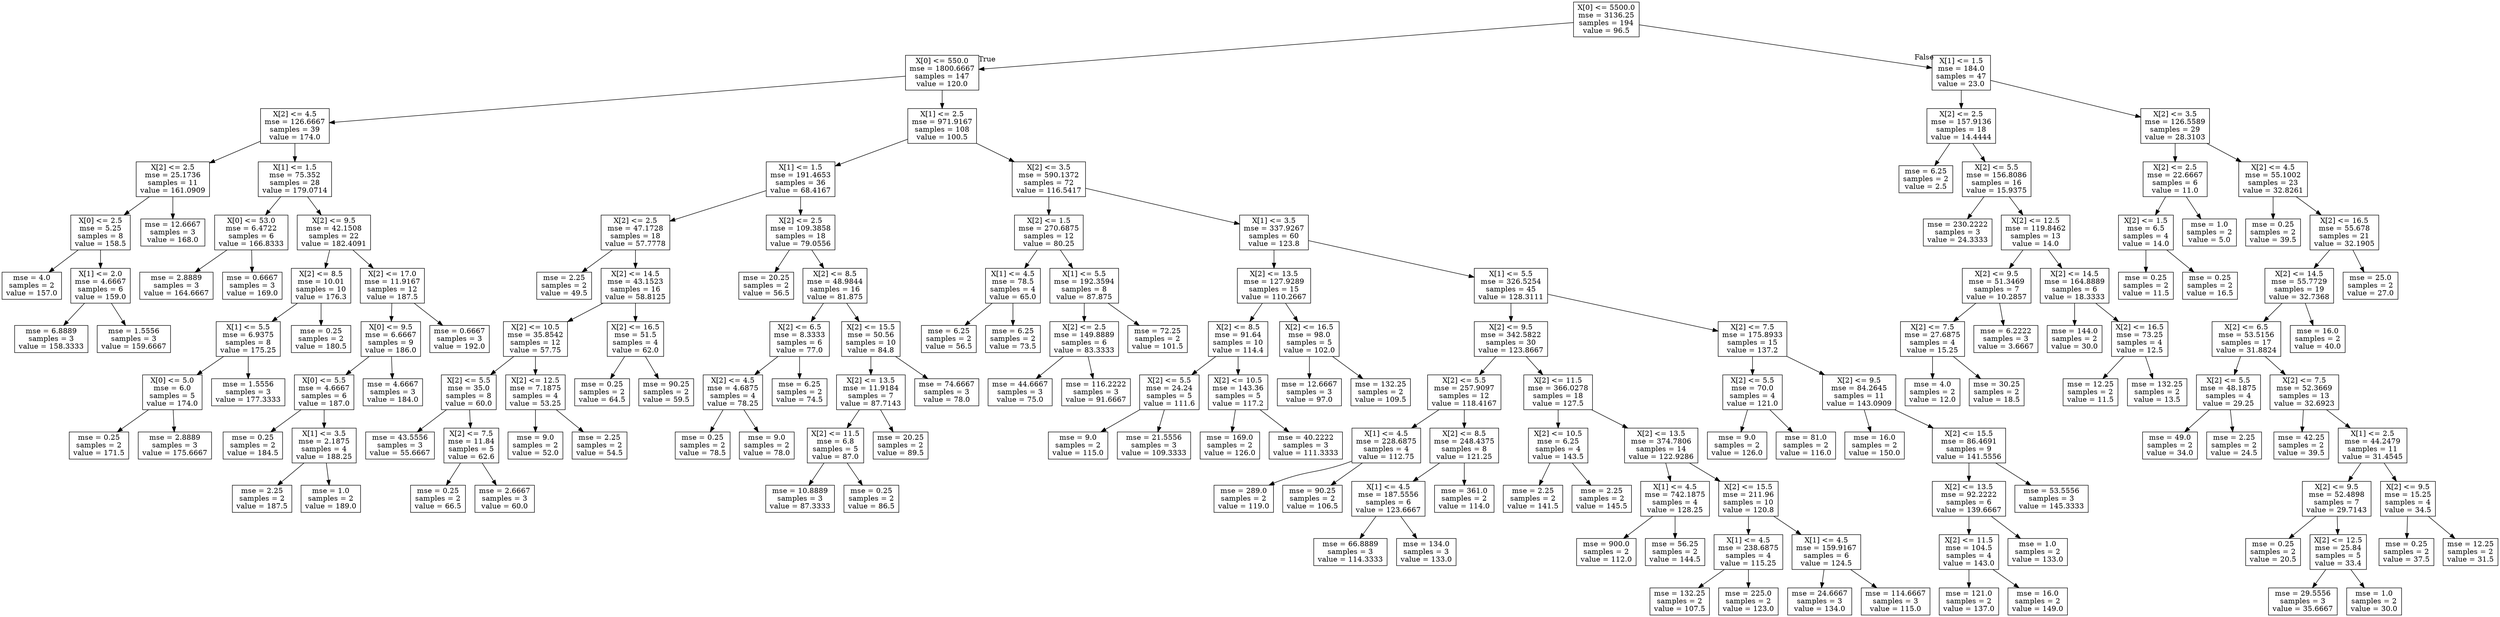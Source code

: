 digraph Tree {
node [shape=box] ;
0 [label="X[0] <= 5500.0\nmse = 3136.25\nsamples = 194\nvalue = 96.5"] ;
1 [label="X[0] <= 550.0\nmse = 1800.6667\nsamples = 147\nvalue = 120.0"] ;
0 -> 1 [labeldistance=2.5, labelangle=45, headlabel="True"] ;
2 [label="X[2] <= 4.5\nmse = 126.6667\nsamples = 39\nvalue = 174.0"] ;
1 -> 2 ;
3 [label="X[2] <= 2.5\nmse = 25.1736\nsamples = 11\nvalue = 161.0909"] ;
2 -> 3 ;
4 [label="X[0] <= 2.5\nmse = 5.25\nsamples = 8\nvalue = 158.5"] ;
3 -> 4 ;
5 [label="mse = 4.0\nsamples = 2\nvalue = 157.0"] ;
4 -> 5 ;
6 [label="X[1] <= 2.0\nmse = 4.6667\nsamples = 6\nvalue = 159.0"] ;
4 -> 6 ;
7 [label="mse = 6.8889\nsamples = 3\nvalue = 158.3333"] ;
6 -> 7 ;
8 [label="mse = 1.5556\nsamples = 3\nvalue = 159.6667"] ;
6 -> 8 ;
9 [label="mse = 12.6667\nsamples = 3\nvalue = 168.0"] ;
3 -> 9 ;
10 [label="X[1] <= 1.5\nmse = 75.352\nsamples = 28\nvalue = 179.0714"] ;
2 -> 10 ;
11 [label="X[0] <= 53.0\nmse = 6.4722\nsamples = 6\nvalue = 166.8333"] ;
10 -> 11 ;
12 [label="mse = 2.8889\nsamples = 3\nvalue = 164.6667"] ;
11 -> 12 ;
13 [label="mse = 0.6667\nsamples = 3\nvalue = 169.0"] ;
11 -> 13 ;
14 [label="X[2] <= 9.5\nmse = 42.1508\nsamples = 22\nvalue = 182.4091"] ;
10 -> 14 ;
15 [label="X[2] <= 8.5\nmse = 10.01\nsamples = 10\nvalue = 176.3"] ;
14 -> 15 ;
16 [label="X[1] <= 5.5\nmse = 6.9375\nsamples = 8\nvalue = 175.25"] ;
15 -> 16 ;
17 [label="X[0] <= 5.0\nmse = 6.0\nsamples = 5\nvalue = 174.0"] ;
16 -> 17 ;
18 [label="mse = 0.25\nsamples = 2\nvalue = 171.5"] ;
17 -> 18 ;
19 [label="mse = 2.8889\nsamples = 3\nvalue = 175.6667"] ;
17 -> 19 ;
20 [label="mse = 1.5556\nsamples = 3\nvalue = 177.3333"] ;
16 -> 20 ;
21 [label="mse = 0.25\nsamples = 2\nvalue = 180.5"] ;
15 -> 21 ;
22 [label="X[2] <= 17.0\nmse = 11.9167\nsamples = 12\nvalue = 187.5"] ;
14 -> 22 ;
23 [label="X[0] <= 9.5\nmse = 6.6667\nsamples = 9\nvalue = 186.0"] ;
22 -> 23 ;
24 [label="X[0] <= 5.5\nmse = 4.6667\nsamples = 6\nvalue = 187.0"] ;
23 -> 24 ;
25 [label="mse = 0.25\nsamples = 2\nvalue = 184.5"] ;
24 -> 25 ;
26 [label="X[1] <= 3.5\nmse = 2.1875\nsamples = 4\nvalue = 188.25"] ;
24 -> 26 ;
27 [label="mse = 2.25\nsamples = 2\nvalue = 187.5"] ;
26 -> 27 ;
28 [label="mse = 1.0\nsamples = 2\nvalue = 189.0"] ;
26 -> 28 ;
29 [label="mse = 4.6667\nsamples = 3\nvalue = 184.0"] ;
23 -> 29 ;
30 [label="mse = 0.6667\nsamples = 3\nvalue = 192.0"] ;
22 -> 30 ;
31 [label="X[1] <= 2.5\nmse = 971.9167\nsamples = 108\nvalue = 100.5"] ;
1 -> 31 ;
32 [label="X[1] <= 1.5\nmse = 191.4653\nsamples = 36\nvalue = 68.4167"] ;
31 -> 32 ;
33 [label="X[2] <= 2.5\nmse = 47.1728\nsamples = 18\nvalue = 57.7778"] ;
32 -> 33 ;
34 [label="mse = 2.25\nsamples = 2\nvalue = 49.5"] ;
33 -> 34 ;
35 [label="X[2] <= 14.5\nmse = 43.1523\nsamples = 16\nvalue = 58.8125"] ;
33 -> 35 ;
36 [label="X[2] <= 10.5\nmse = 35.8542\nsamples = 12\nvalue = 57.75"] ;
35 -> 36 ;
37 [label="X[2] <= 5.5\nmse = 35.0\nsamples = 8\nvalue = 60.0"] ;
36 -> 37 ;
38 [label="mse = 43.5556\nsamples = 3\nvalue = 55.6667"] ;
37 -> 38 ;
39 [label="X[2] <= 7.5\nmse = 11.84\nsamples = 5\nvalue = 62.6"] ;
37 -> 39 ;
40 [label="mse = 0.25\nsamples = 2\nvalue = 66.5"] ;
39 -> 40 ;
41 [label="mse = 2.6667\nsamples = 3\nvalue = 60.0"] ;
39 -> 41 ;
42 [label="X[2] <= 12.5\nmse = 7.1875\nsamples = 4\nvalue = 53.25"] ;
36 -> 42 ;
43 [label="mse = 9.0\nsamples = 2\nvalue = 52.0"] ;
42 -> 43 ;
44 [label="mse = 2.25\nsamples = 2\nvalue = 54.5"] ;
42 -> 44 ;
45 [label="X[2] <= 16.5\nmse = 51.5\nsamples = 4\nvalue = 62.0"] ;
35 -> 45 ;
46 [label="mse = 0.25\nsamples = 2\nvalue = 64.5"] ;
45 -> 46 ;
47 [label="mse = 90.25\nsamples = 2\nvalue = 59.5"] ;
45 -> 47 ;
48 [label="X[2] <= 2.5\nmse = 109.3858\nsamples = 18\nvalue = 79.0556"] ;
32 -> 48 ;
49 [label="mse = 20.25\nsamples = 2\nvalue = 56.5"] ;
48 -> 49 ;
50 [label="X[2] <= 8.5\nmse = 48.9844\nsamples = 16\nvalue = 81.875"] ;
48 -> 50 ;
51 [label="X[2] <= 6.5\nmse = 8.3333\nsamples = 6\nvalue = 77.0"] ;
50 -> 51 ;
52 [label="X[2] <= 4.5\nmse = 4.6875\nsamples = 4\nvalue = 78.25"] ;
51 -> 52 ;
53 [label="mse = 0.25\nsamples = 2\nvalue = 78.5"] ;
52 -> 53 ;
54 [label="mse = 9.0\nsamples = 2\nvalue = 78.0"] ;
52 -> 54 ;
55 [label="mse = 6.25\nsamples = 2\nvalue = 74.5"] ;
51 -> 55 ;
56 [label="X[2] <= 15.5\nmse = 50.56\nsamples = 10\nvalue = 84.8"] ;
50 -> 56 ;
57 [label="X[2] <= 13.5\nmse = 11.9184\nsamples = 7\nvalue = 87.7143"] ;
56 -> 57 ;
58 [label="X[2] <= 11.5\nmse = 6.8\nsamples = 5\nvalue = 87.0"] ;
57 -> 58 ;
59 [label="mse = 10.8889\nsamples = 3\nvalue = 87.3333"] ;
58 -> 59 ;
60 [label="mse = 0.25\nsamples = 2\nvalue = 86.5"] ;
58 -> 60 ;
61 [label="mse = 20.25\nsamples = 2\nvalue = 89.5"] ;
57 -> 61 ;
62 [label="mse = 74.6667\nsamples = 3\nvalue = 78.0"] ;
56 -> 62 ;
63 [label="X[2] <= 3.5\nmse = 590.1372\nsamples = 72\nvalue = 116.5417"] ;
31 -> 63 ;
64 [label="X[2] <= 1.5\nmse = 270.6875\nsamples = 12\nvalue = 80.25"] ;
63 -> 64 ;
65 [label="X[1] <= 4.5\nmse = 78.5\nsamples = 4\nvalue = 65.0"] ;
64 -> 65 ;
66 [label="mse = 6.25\nsamples = 2\nvalue = 56.5"] ;
65 -> 66 ;
67 [label="mse = 6.25\nsamples = 2\nvalue = 73.5"] ;
65 -> 67 ;
68 [label="X[1] <= 5.5\nmse = 192.3594\nsamples = 8\nvalue = 87.875"] ;
64 -> 68 ;
69 [label="X[2] <= 2.5\nmse = 149.8889\nsamples = 6\nvalue = 83.3333"] ;
68 -> 69 ;
70 [label="mse = 44.6667\nsamples = 3\nvalue = 75.0"] ;
69 -> 70 ;
71 [label="mse = 116.2222\nsamples = 3\nvalue = 91.6667"] ;
69 -> 71 ;
72 [label="mse = 72.25\nsamples = 2\nvalue = 101.5"] ;
68 -> 72 ;
73 [label="X[1] <= 3.5\nmse = 337.9267\nsamples = 60\nvalue = 123.8"] ;
63 -> 73 ;
74 [label="X[2] <= 13.5\nmse = 127.9289\nsamples = 15\nvalue = 110.2667"] ;
73 -> 74 ;
75 [label="X[2] <= 8.5\nmse = 91.64\nsamples = 10\nvalue = 114.4"] ;
74 -> 75 ;
76 [label="X[2] <= 5.5\nmse = 24.24\nsamples = 5\nvalue = 111.6"] ;
75 -> 76 ;
77 [label="mse = 9.0\nsamples = 2\nvalue = 115.0"] ;
76 -> 77 ;
78 [label="mse = 21.5556\nsamples = 3\nvalue = 109.3333"] ;
76 -> 78 ;
79 [label="X[2] <= 10.5\nmse = 143.36\nsamples = 5\nvalue = 117.2"] ;
75 -> 79 ;
80 [label="mse = 169.0\nsamples = 2\nvalue = 126.0"] ;
79 -> 80 ;
81 [label="mse = 40.2222\nsamples = 3\nvalue = 111.3333"] ;
79 -> 81 ;
82 [label="X[2] <= 16.5\nmse = 98.0\nsamples = 5\nvalue = 102.0"] ;
74 -> 82 ;
83 [label="mse = 12.6667\nsamples = 3\nvalue = 97.0"] ;
82 -> 83 ;
84 [label="mse = 132.25\nsamples = 2\nvalue = 109.5"] ;
82 -> 84 ;
85 [label="X[1] <= 5.5\nmse = 326.5254\nsamples = 45\nvalue = 128.3111"] ;
73 -> 85 ;
86 [label="X[2] <= 9.5\nmse = 342.5822\nsamples = 30\nvalue = 123.8667"] ;
85 -> 86 ;
87 [label="X[2] <= 5.5\nmse = 257.9097\nsamples = 12\nvalue = 118.4167"] ;
86 -> 87 ;
88 [label="X[1] <= 4.5\nmse = 228.6875\nsamples = 4\nvalue = 112.75"] ;
87 -> 88 ;
89 [label="mse = 289.0\nsamples = 2\nvalue = 119.0"] ;
88 -> 89 ;
90 [label="mse = 90.25\nsamples = 2\nvalue = 106.5"] ;
88 -> 90 ;
91 [label="X[2] <= 8.5\nmse = 248.4375\nsamples = 8\nvalue = 121.25"] ;
87 -> 91 ;
92 [label="X[1] <= 4.5\nmse = 187.5556\nsamples = 6\nvalue = 123.6667"] ;
91 -> 92 ;
93 [label="mse = 66.8889\nsamples = 3\nvalue = 114.3333"] ;
92 -> 93 ;
94 [label="mse = 134.0\nsamples = 3\nvalue = 133.0"] ;
92 -> 94 ;
95 [label="mse = 361.0\nsamples = 2\nvalue = 114.0"] ;
91 -> 95 ;
96 [label="X[2] <= 11.5\nmse = 366.0278\nsamples = 18\nvalue = 127.5"] ;
86 -> 96 ;
97 [label="X[2] <= 10.5\nmse = 6.25\nsamples = 4\nvalue = 143.5"] ;
96 -> 97 ;
98 [label="mse = 2.25\nsamples = 2\nvalue = 141.5"] ;
97 -> 98 ;
99 [label="mse = 2.25\nsamples = 2\nvalue = 145.5"] ;
97 -> 99 ;
100 [label="X[2] <= 13.5\nmse = 374.7806\nsamples = 14\nvalue = 122.9286"] ;
96 -> 100 ;
101 [label="X[1] <= 4.5\nmse = 742.1875\nsamples = 4\nvalue = 128.25"] ;
100 -> 101 ;
102 [label="mse = 900.0\nsamples = 2\nvalue = 112.0"] ;
101 -> 102 ;
103 [label="mse = 56.25\nsamples = 2\nvalue = 144.5"] ;
101 -> 103 ;
104 [label="X[2] <= 15.5\nmse = 211.96\nsamples = 10\nvalue = 120.8"] ;
100 -> 104 ;
105 [label="X[1] <= 4.5\nmse = 238.6875\nsamples = 4\nvalue = 115.25"] ;
104 -> 105 ;
106 [label="mse = 132.25\nsamples = 2\nvalue = 107.5"] ;
105 -> 106 ;
107 [label="mse = 225.0\nsamples = 2\nvalue = 123.0"] ;
105 -> 107 ;
108 [label="X[1] <= 4.5\nmse = 159.9167\nsamples = 6\nvalue = 124.5"] ;
104 -> 108 ;
109 [label="mse = 24.6667\nsamples = 3\nvalue = 134.0"] ;
108 -> 109 ;
110 [label="mse = 114.6667\nsamples = 3\nvalue = 115.0"] ;
108 -> 110 ;
111 [label="X[2] <= 7.5\nmse = 175.8933\nsamples = 15\nvalue = 137.2"] ;
85 -> 111 ;
112 [label="X[2] <= 5.5\nmse = 70.0\nsamples = 4\nvalue = 121.0"] ;
111 -> 112 ;
113 [label="mse = 9.0\nsamples = 2\nvalue = 126.0"] ;
112 -> 113 ;
114 [label="mse = 81.0\nsamples = 2\nvalue = 116.0"] ;
112 -> 114 ;
115 [label="X[2] <= 9.5\nmse = 84.2645\nsamples = 11\nvalue = 143.0909"] ;
111 -> 115 ;
116 [label="mse = 16.0\nsamples = 2\nvalue = 150.0"] ;
115 -> 116 ;
117 [label="X[2] <= 15.5\nmse = 86.4691\nsamples = 9\nvalue = 141.5556"] ;
115 -> 117 ;
118 [label="X[2] <= 13.5\nmse = 92.2222\nsamples = 6\nvalue = 139.6667"] ;
117 -> 118 ;
119 [label="X[2] <= 11.5\nmse = 104.5\nsamples = 4\nvalue = 143.0"] ;
118 -> 119 ;
120 [label="mse = 121.0\nsamples = 2\nvalue = 137.0"] ;
119 -> 120 ;
121 [label="mse = 16.0\nsamples = 2\nvalue = 149.0"] ;
119 -> 121 ;
122 [label="mse = 1.0\nsamples = 2\nvalue = 133.0"] ;
118 -> 122 ;
123 [label="mse = 53.5556\nsamples = 3\nvalue = 145.3333"] ;
117 -> 123 ;
124 [label="X[1] <= 1.5\nmse = 184.0\nsamples = 47\nvalue = 23.0"] ;
0 -> 124 [labeldistance=2.5, labelangle=-45, headlabel="False"] ;
125 [label="X[2] <= 2.5\nmse = 157.9136\nsamples = 18\nvalue = 14.4444"] ;
124 -> 125 ;
126 [label="mse = 6.25\nsamples = 2\nvalue = 2.5"] ;
125 -> 126 ;
127 [label="X[2] <= 5.5\nmse = 156.8086\nsamples = 16\nvalue = 15.9375"] ;
125 -> 127 ;
128 [label="mse = 230.2222\nsamples = 3\nvalue = 24.3333"] ;
127 -> 128 ;
129 [label="X[2] <= 12.5\nmse = 119.8462\nsamples = 13\nvalue = 14.0"] ;
127 -> 129 ;
130 [label="X[2] <= 9.5\nmse = 51.3469\nsamples = 7\nvalue = 10.2857"] ;
129 -> 130 ;
131 [label="X[2] <= 7.5\nmse = 27.6875\nsamples = 4\nvalue = 15.25"] ;
130 -> 131 ;
132 [label="mse = 4.0\nsamples = 2\nvalue = 12.0"] ;
131 -> 132 ;
133 [label="mse = 30.25\nsamples = 2\nvalue = 18.5"] ;
131 -> 133 ;
134 [label="mse = 6.2222\nsamples = 3\nvalue = 3.6667"] ;
130 -> 134 ;
135 [label="X[2] <= 14.5\nmse = 164.8889\nsamples = 6\nvalue = 18.3333"] ;
129 -> 135 ;
136 [label="mse = 144.0\nsamples = 2\nvalue = 30.0"] ;
135 -> 136 ;
137 [label="X[2] <= 16.5\nmse = 73.25\nsamples = 4\nvalue = 12.5"] ;
135 -> 137 ;
138 [label="mse = 12.25\nsamples = 2\nvalue = 11.5"] ;
137 -> 138 ;
139 [label="mse = 132.25\nsamples = 2\nvalue = 13.5"] ;
137 -> 139 ;
140 [label="X[2] <= 3.5\nmse = 126.5589\nsamples = 29\nvalue = 28.3103"] ;
124 -> 140 ;
141 [label="X[2] <= 2.5\nmse = 22.6667\nsamples = 6\nvalue = 11.0"] ;
140 -> 141 ;
142 [label="X[2] <= 1.5\nmse = 6.5\nsamples = 4\nvalue = 14.0"] ;
141 -> 142 ;
143 [label="mse = 0.25\nsamples = 2\nvalue = 11.5"] ;
142 -> 143 ;
144 [label="mse = 0.25\nsamples = 2\nvalue = 16.5"] ;
142 -> 144 ;
145 [label="mse = 1.0\nsamples = 2\nvalue = 5.0"] ;
141 -> 145 ;
146 [label="X[2] <= 4.5\nmse = 55.1002\nsamples = 23\nvalue = 32.8261"] ;
140 -> 146 ;
147 [label="mse = 0.25\nsamples = 2\nvalue = 39.5"] ;
146 -> 147 ;
148 [label="X[2] <= 16.5\nmse = 55.678\nsamples = 21\nvalue = 32.1905"] ;
146 -> 148 ;
149 [label="X[2] <= 14.5\nmse = 55.7729\nsamples = 19\nvalue = 32.7368"] ;
148 -> 149 ;
150 [label="X[2] <= 6.5\nmse = 53.5156\nsamples = 17\nvalue = 31.8824"] ;
149 -> 150 ;
151 [label="X[2] <= 5.5\nmse = 48.1875\nsamples = 4\nvalue = 29.25"] ;
150 -> 151 ;
152 [label="mse = 49.0\nsamples = 2\nvalue = 34.0"] ;
151 -> 152 ;
153 [label="mse = 2.25\nsamples = 2\nvalue = 24.5"] ;
151 -> 153 ;
154 [label="X[2] <= 7.5\nmse = 52.3669\nsamples = 13\nvalue = 32.6923"] ;
150 -> 154 ;
155 [label="mse = 42.25\nsamples = 2\nvalue = 39.5"] ;
154 -> 155 ;
156 [label="X[1] <= 2.5\nmse = 44.2479\nsamples = 11\nvalue = 31.4545"] ;
154 -> 156 ;
157 [label="X[2] <= 9.5\nmse = 52.4898\nsamples = 7\nvalue = 29.7143"] ;
156 -> 157 ;
158 [label="mse = 0.25\nsamples = 2\nvalue = 20.5"] ;
157 -> 158 ;
159 [label="X[2] <= 12.5\nmse = 25.84\nsamples = 5\nvalue = 33.4"] ;
157 -> 159 ;
160 [label="mse = 29.5556\nsamples = 3\nvalue = 35.6667"] ;
159 -> 160 ;
161 [label="mse = 1.0\nsamples = 2\nvalue = 30.0"] ;
159 -> 161 ;
162 [label="X[2] <= 9.5\nmse = 15.25\nsamples = 4\nvalue = 34.5"] ;
156 -> 162 ;
163 [label="mse = 0.25\nsamples = 2\nvalue = 37.5"] ;
162 -> 163 ;
164 [label="mse = 12.25\nsamples = 2\nvalue = 31.5"] ;
162 -> 164 ;
165 [label="mse = 16.0\nsamples = 2\nvalue = 40.0"] ;
149 -> 165 ;
166 [label="mse = 25.0\nsamples = 2\nvalue = 27.0"] ;
148 -> 166 ;
}